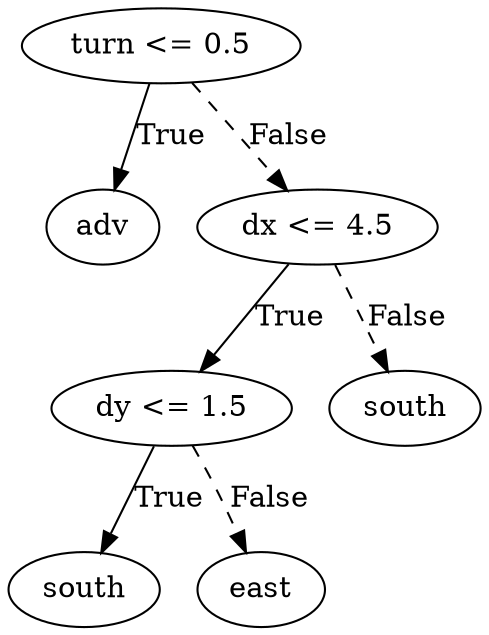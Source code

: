 digraph {
0 [label="turn <= 0.5"];
1 [label="adv"];
0 -> 1 [label="True"];
2 [label="dx <= 4.5"];
3 [label="dy <= 1.5"];
4 [label="south"];
3 -> 4 [label="True"];
5 [label="east"];
3 -> 5 [style="dashed", label="False"];
2 -> 3 [label="True"];
6 [label="south"];
2 -> 6 [style="dashed", label="False"];
0 -> 2 [style="dashed", label="False"];

}